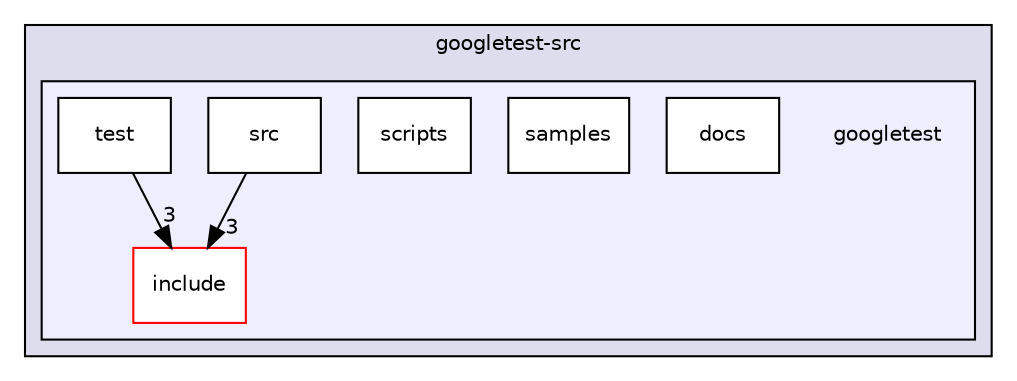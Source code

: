 digraph "_deps/googletest-src/googletest" {
  compound=true
  node [ fontsize="10", fontname="Helvetica"];
  edge [ labelfontsize="10", labelfontname="Helvetica"];
  subgraph clusterdir_ad436eb86e8b835c1614d2a46c05ad3d {
    graph [ bgcolor="#ddddee", pencolor="black", label="googletest-src" fontname="Helvetica", fontsize="10", URL="dir_ad436eb86e8b835c1614d2a46c05ad3d.html"]
  subgraph clusterdir_22568a91a9e129076b6e99e80c459363 {
    graph [ bgcolor="#eeeeff", pencolor="black", label="" URL="dir_22568a91a9e129076b6e99e80c459363.html"];
    dir_22568a91a9e129076b6e99e80c459363 [shape=plaintext label="googletest"];
    dir_14925395d53e55ceecb3034723e803bc [shape=box label="docs" color="black" fillcolor="white" style="filled" URL="dir_14925395d53e55ceecb3034723e803bc.html"];
    dir_fb865fe145034e3990c7d42c61221476 [shape=box label="include" color="red" fillcolor="white" style="filled" URL="dir_fb865fe145034e3990c7d42c61221476.html"];
    dir_f273a29f120c7243871c524fac4fd6f8 [shape=box label="samples" color="black" fillcolor="white" style="filled" URL="dir_f273a29f120c7243871c524fac4fd6f8.html"];
    dir_612464c67f20dc639f795f4c6f02fda5 [shape=box label="scripts" color="black" fillcolor="white" style="filled" URL="dir_612464c67f20dc639f795f4c6f02fda5.html"];
    dir_b5a926481c100ec3f70e47619693f3dc [shape=box label="src" color="black" fillcolor="white" style="filled" URL="dir_b5a926481c100ec3f70e47619693f3dc.html"];
    dir_be287b7497f0125462aedb861aaf827b [shape=box label="test" color="black" fillcolor="white" style="filled" URL="dir_be287b7497f0125462aedb861aaf827b.html"];
  }
  }
  dir_b5a926481c100ec3f70e47619693f3dc->dir_fb865fe145034e3990c7d42c61221476 [headlabel="3", labeldistance=1.5 headhref="dir_000019_000012.html"];
  dir_be287b7497f0125462aedb861aaf827b->dir_fb865fe145034e3990c7d42c61221476 [headlabel="3", labeldistance=1.5 headhref="dir_000020_000012.html"];
}

